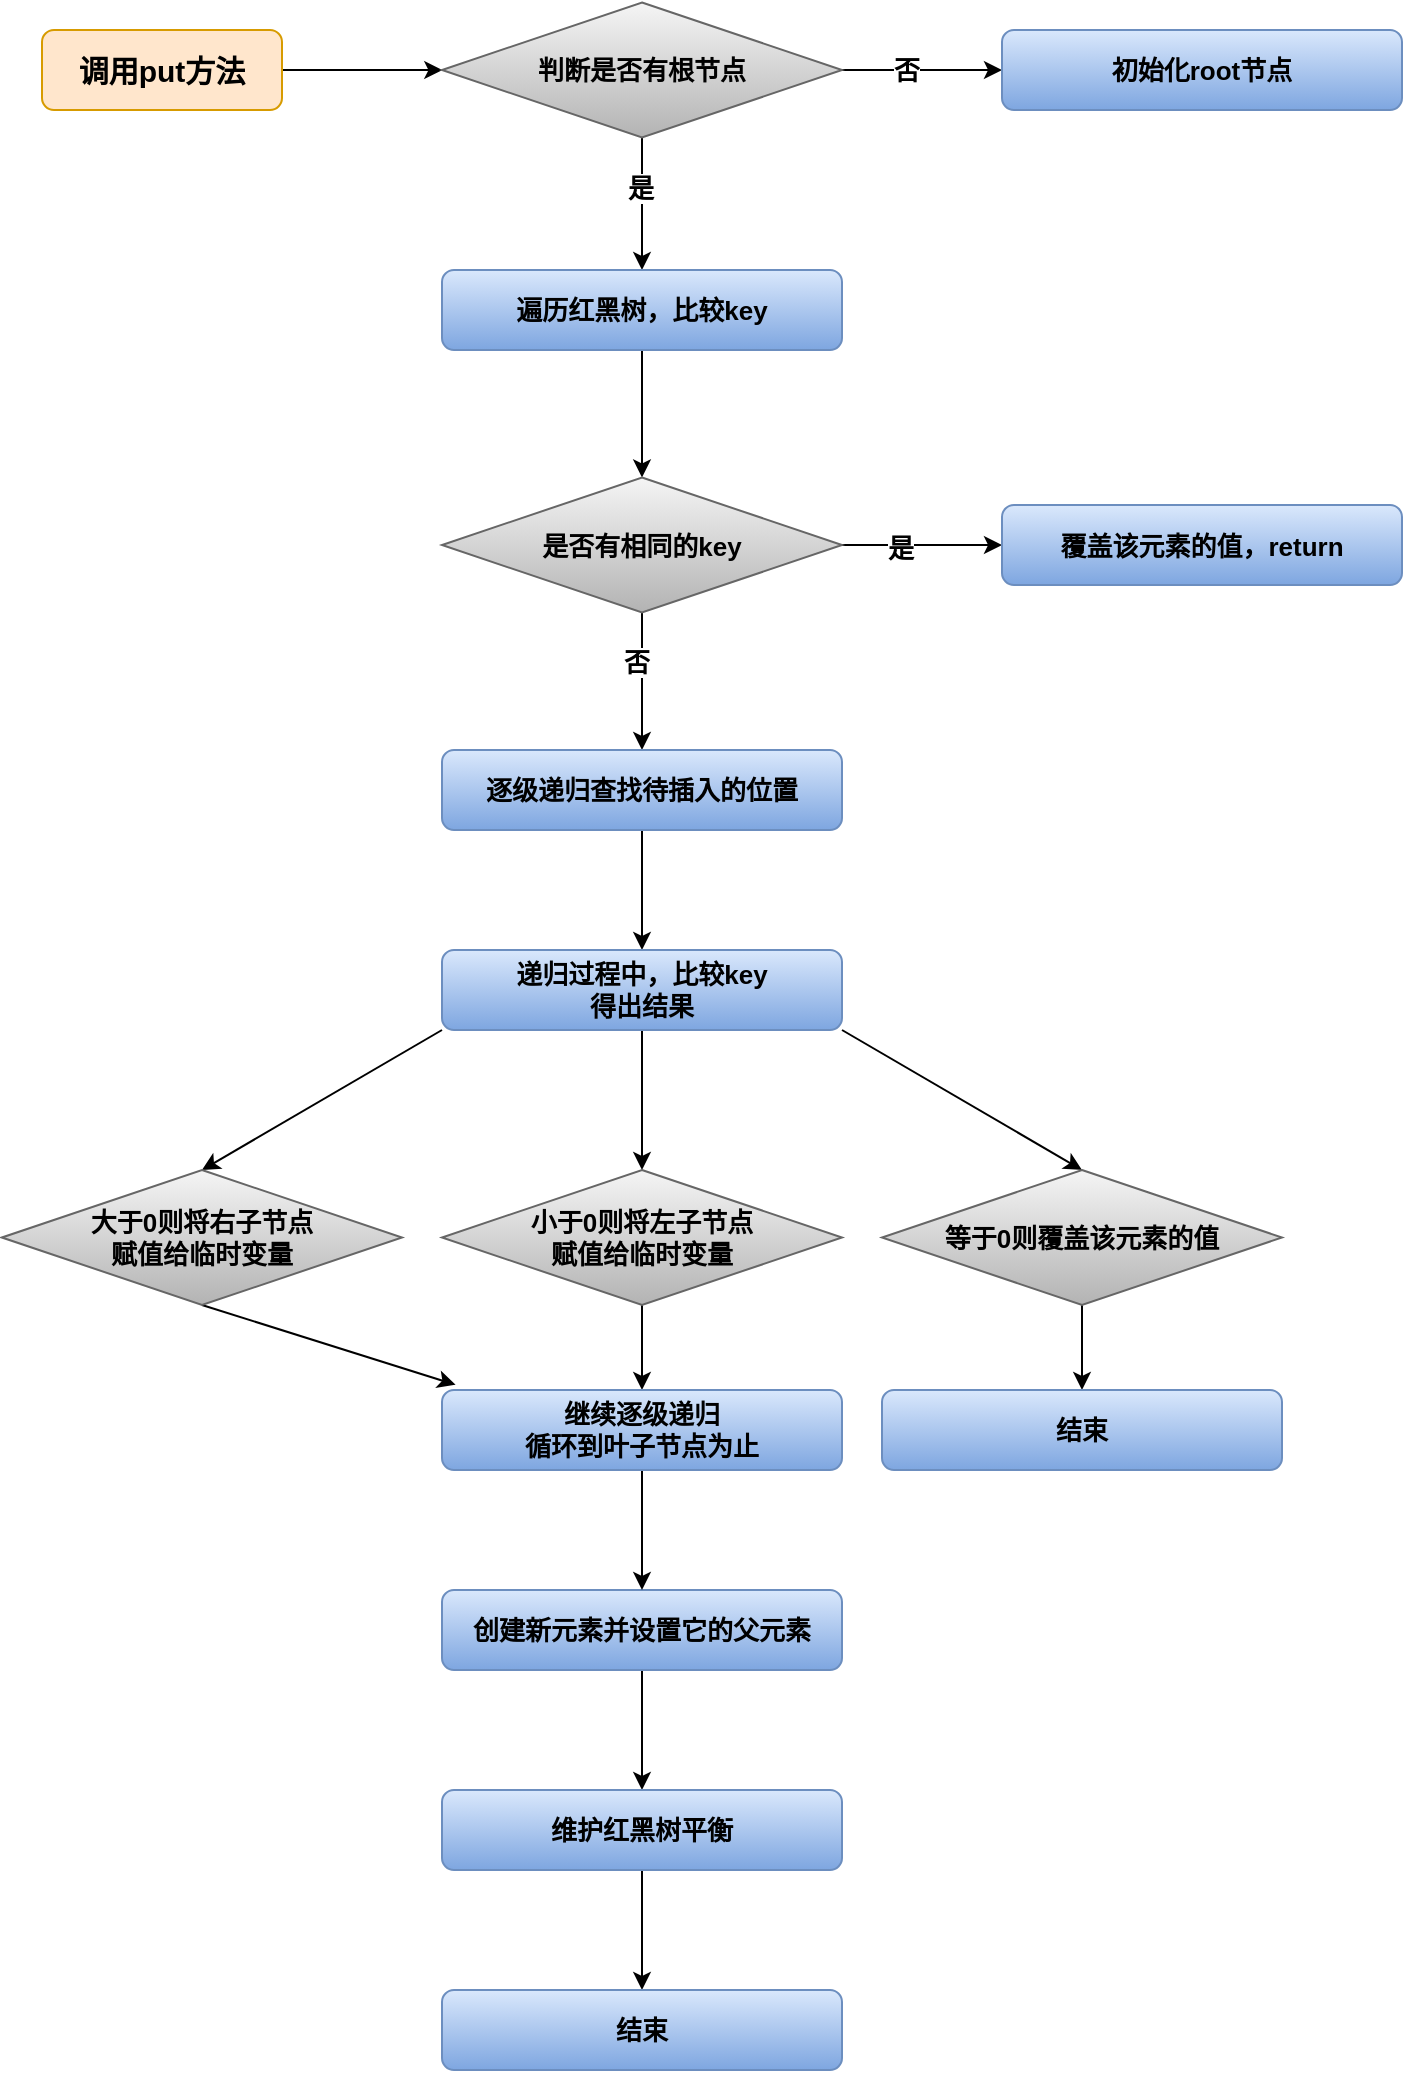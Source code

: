 <mxfile version="14.8.5" type="github">
  <diagram id="LP_c_-AWWE6lzqFJ8R8d" name="第 1 页">
    <mxGraphModel dx="1209" dy="663" grid="1" gridSize="10" guides="1" tooltips="1" connect="1" arrows="1" fold="1" page="0" pageScale="1" pageWidth="827" pageHeight="1169" background="#ffffff" math="0" shadow="0">
      <root>
        <mxCell id="0" />
        <mxCell id="1" parent="0" />
        <mxCell id="nY4fQOfvEfhR7rY-UjDF-3" style="edgeStyle=orthogonalEdgeStyle;rounded=0;orthogonalLoop=1;jettySize=auto;html=1;exitX=1;exitY=0.5;exitDx=0;exitDy=0;fontSize=13;" parent="1" source="nY4fQOfvEfhR7rY-UjDF-1" target="nY4fQOfvEfhR7rY-UjDF-2" edge="1">
          <mxGeometry relative="1" as="geometry" />
        </mxCell>
        <mxCell id="nY4fQOfvEfhR7rY-UjDF-1" value="调用put方法" style="rounded=1;whiteSpace=wrap;html=1;fontSize=15;fontStyle=1;fillColor=#ffe6cc;strokeColor=#d79b00;" parent="1" vertex="1">
          <mxGeometry x="40" y="200" width="120" height="40" as="geometry" />
        </mxCell>
        <mxCell id="nY4fQOfvEfhR7rY-UjDF-5" style="edgeStyle=orthogonalEdgeStyle;rounded=0;orthogonalLoop=1;jettySize=auto;html=1;exitX=1;exitY=0.5;exitDx=0;exitDy=0;fontSize=13;" parent="1" source="nY4fQOfvEfhR7rY-UjDF-2" target="nY4fQOfvEfhR7rY-UjDF-4" edge="1">
          <mxGeometry relative="1" as="geometry" />
        </mxCell>
        <mxCell id="nY4fQOfvEfhR7rY-UjDF-7" value="否" style="edgeLabel;html=1;align=center;verticalAlign=middle;resizable=0;points=[];fontSize=13;fontStyle=1" parent="nY4fQOfvEfhR7rY-UjDF-5" vertex="1" connectable="0">
          <mxGeometry x="-0.21" relative="1" as="geometry">
            <mxPoint as="offset" />
          </mxGeometry>
        </mxCell>
        <mxCell id="nY4fQOfvEfhR7rY-UjDF-9" style="edgeStyle=orthogonalEdgeStyle;rounded=0;orthogonalLoop=1;jettySize=auto;html=1;exitX=0.5;exitY=1;exitDx=0;exitDy=0;entryX=0.5;entryY=0;entryDx=0;entryDy=0;fontSize=13;" parent="1" source="nY4fQOfvEfhR7rY-UjDF-2" target="nY4fQOfvEfhR7rY-UjDF-8" edge="1">
          <mxGeometry relative="1" as="geometry" />
        </mxCell>
        <mxCell id="nY4fQOfvEfhR7rY-UjDF-10" value="是" style="edgeLabel;html=1;align=center;verticalAlign=middle;resizable=0;points=[];fontSize=13;fontStyle=1" parent="nY4fQOfvEfhR7rY-UjDF-9" vertex="1" connectable="0">
          <mxGeometry x="-0.251" y="-1" relative="1" as="geometry">
            <mxPoint as="offset" />
          </mxGeometry>
        </mxCell>
        <mxCell id="nY4fQOfvEfhR7rY-UjDF-2" value="判断是否有根节点" style="rhombus;whiteSpace=wrap;html=1;fontSize=13;gradientColor=#b3b3b3;fillColor=#f5f5f5;strokeColor=#666666;fontStyle=1" parent="1" vertex="1">
          <mxGeometry x="240" y="186.25" width="200" height="67.5" as="geometry" />
        </mxCell>
        <mxCell id="nY4fQOfvEfhR7rY-UjDF-4" value="初始化root节点" style="rounded=1;whiteSpace=wrap;html=1;fontSize=13;fontStyle=1;fillColor=#dae8fc;strokeColor=#6c8ebf;gradientColor=#7ea6e0;" parent="1" vertex="1">
          <mxGeometry x="520" y="200" width="200" height="40" as="geometry" />
        </mxCell>
        <mxCell id="nY4fQOfvEfhR7rY-UjDF-13" value="" style="edgeStyle=orthogonalEdgeStyle;rounded=0;orthogonalLoop=1;jettySize=auto;html=1;fontSize=13;" parent="1" source="nY4fQOfvEfhR7rY-UjDF-8" target="nY4fQOfvEfhR7rY-UjDF-12" edge="1">
          <mxGeometry relative="1" as="geometry" />
        </mxCell>
        <mxCell id="nY4fQOfvEfhR7rY-UjDF-8" value="遍历红黑树，比较key" style="rounded=1;whiteSpace=wrap;html=1;fontSize=13;fontStyle=1;fillColor=#dae8fc;strokeColor=#6c8ebf;gradientColor=#7ea6e0;" parent="1" vertex="1">
          <mxGeometry x="240" y="320" width="200" height="40" as="geometry" />
        </mxCell>
        <mxCell id="nY4fQOfvEfhR7rY-UjDF-16" value="" style="edgeStyle=orthogonalEdgeStyle;rounded=0;orthogonalLoop=1;jettySize=auto;html=1;fontSize=13;" parent="1" source="nY4fQOfvEfhR7rY-UjDF-12" target="nY4fQOfvEfhR7rY-UjDF-15" edge="1">
          <mxGeometry relative="1" as="geometry" />
        </mxCell>
        <mxCell id="nY4fQOfvEfhR7rY-UjDF-17" value="是" style="edgeLabel;html=1;align=center;verticalAlign=middle;resizable=0;points=[];fontSize=13;fontStyle=1" parent="nY4fQOfvEfhR7rY-UjDF-16" vertex="1" connectable="0">
          <mxGeometry x="-0.271" y="-1" relative="1" as="geometry">
            <mxPoint as="offset" />
          </mxGeometry>
        </mxCell>
        <mxCell id="nY4fQOfvEfhR7rY-UjDF-19" value="" style="edgeStyle=orthogonalEdgeStyle;rounded=0;orthogonalLoop=1;jettySize=auto;html=1;fontSize=13;" parent="1" source="nY4fQOfvEfhR7rY-UjDF-12" target="nY4fQOfvEfhR7rY-UjDF-18" edge="1">
          <mxGeometry relative="1" as="geometry" />
        </mxCell>
        <mxCell id="nY4fQOfvEfhR7rY-UjDF-20" value="否" style="edgeLabel;html=1;align=center;verticalAlign=middle;resizable=0;points=[];fontSize=13;fontStyle=1" parent="nY4fQOfvEfhR7rY-UjDF-19" vertex="1" connectable="0">
          <mxGeometry x="-0.289" y="-3" relative="1" as="geometry">
            <mxPoint as="offset" />
          </mxGeometry>
        </mxCell>
        <mxCell id="nY4fQOfvEfhR7rY-UjDF-12" value="是否有相同的key" style="rhombus;whiteSpace=wrap;html=1;fontSize=13;gradientColor=#b3b3b3;fillColor=#f5f5f5;strokeColor=#666666;fontStyle=1" parent="1" vertex="1">
          <mxGeometry x="240" y="423.75" width="200" height="67.5" as="geometry" />
        </mxCell>
        <mxCell id="nY4fQOfvEfhR7rY-UjDF-15" value="覆盖该元素的值，return" style="rounded=1;whiteSpace=wrap;html=1;fontSize=13;fontStyle=1;fillColor=#dae8fc;strokeColor=#6c8ebf;gradientColor=#7ea6e0;" parent="1" vertex="1">
          <mxGeometry x="520" y="437.5" width="200" height="40" as="geometry" />
        </mxCell>
        <mxCell id="xcxBaMoXnh4Sq5zSX4ix-17" value="" style="edgeStyle=none;rounded=0;orthogonalLoop=1;jettySize=auto;html=1;fontSize=13;" edge="1" parent="1" source="nY4fQOfvEfhR7rY-UjDF-18" target="nY4fQOfvEfhR7rY-UjDF-29">
          <mxGeometry relative="1" as="geometry" />
        </mxCell>
        <mxCell id="nY4fQOfvEfhR7rY-UjDF-18" value="逐级递归查找待插入的位置" style="rounded=1;whiteSpace=wrap;html=1;fontSize=13;fontStyle=1;fillColor=#dae8fc;strokeColor=#6c8ebf;gradientColor=#7ea6e0;" parent="1" vertex="1">
          <mxGeometry x="240" y="560" width="200" height="40" as="geometry" />
        </mxCell>
        <mxCell id="nY4fQOfvEfhR7rY-UjDF-26" value="" style="edgeStyle=orthogonalEdgeStyle;rounded=0;orthogonalLoop=1;jettySize=auto;html=1;fontSize=13;" parent="1" source="nY4fQOfvEfhR7rY-UjDF-23" target="nY4fQOfvEfhR7rY-UjDF-25" edge="1">
          <mxGeometry relative="1" as="geometry" />
        </mxCell>
        <mxCell id="nY4fQOfvEfhR7rY-UjDF-23" value="创建新元素并设置它的父元素" style="rounded=1;whiteSpace=wrap;html=1;fontSize=13;fontStyle=1;fillColor=#dae8fc;strokeColor=#6c8ebf;gradientColor=#7ea6e0;" parent="1" vertex="1">
          <mxGeometry x="240" y="980" width="200" height="40" as="geometry" />
        </mxCell>
        <mxCell id="nY4fQOfvEfhR7rY-UjDF-28" value="" style="edgeStyle=orthogonalEdgeStyle;rounded=0;orthogonalLoop=1;jettySize=auto;html=1;fontSize=13;" parent="1" source="nY4fQOfvEfhR7rY-UjDF-25" target="nY4fQOfvEfhR7rY-UjDF-27" edge="1">
          <mxGeometry relative="1" as="geometry" />
        </mxCell>
        <mxCell id="nY4fQOfvEfhR7rY-UjDF-25" value="维护红黑树平衡" style="rounded=1;whiteSpace=wrap;html=1;fontSize=13;fontStyle=1;fillColor=#dae8fc;strokeColor=#6c8ebf;gradientColor=#7ea6e0;" parent="1" vertex="1">
          <mxGeometry x="240" y="1080" width="200" height="40" as="geometry" />
        </mxCell>
        <mxCell id="nY4fQOfvEfhR7rY-UjDF-27" value="结束" style="rounded=1;whiteSpace=wrap;html=1;fontSize=13;fontStyle=1;fillColor=#dae8fc;strokeColor=#6c8ebf;gradientColor=#7ea6e0;" parent="1" vertex="1">
          <mxGeometry x="240" y="1180" width="200" height="40" as="geometry" />
        </mxCell>
        <mxCell id="xcxBaMoXnh4Sq5zSX4ix-21" value="" style="edgeStyle=none;rounded=0;orthogonalLoop=1;jettySize=auto;html=1;fontSize=13;" edge="1" parent="1" source="nY4fQOfvEfhR7rY-UjDF-29" target="xcxBaMoXnh4Sq5zSX4ix-8">
          <mxGeometry relative="1" as="geometry" />
        </mxCell>
        <mxCell id="xcxBaMoXnh4Sq5zSX4ix-22" style="edgeStyle=none;rounded=0;orthogonalLoop=1;jettySize=auto;html=1;exitX=0;exitY=1;exitDx=0;exitDy=0;entryX=0.5;entryY=0;entryDx=0;entryDy=0;fontSize=13;" edge="1" parent="1" source="nY4fQOfvEfhR7rY-UjDF-29" target="xcxBaMoXnh4Sq5zSX4ix-7">
          <mxGeometry relative="1" as="geometry" />
        </mxCell>
        <mxCell id="xcxBaMoXnh4Sq5zSX4ix-23" style="edgeStyle=none;rounded=0;orthogonalLoop=1;jettySize=auto;html=1;exitX=1;exitY=1;exitDx=0;exitDy=0;entryX=0.5;entryY=0;entryDx=0;entryDy=0;fontSize=13;" edge="1" parent="1" source="nY4fQOfvEfhR7rY-UjDF-29" target="xcxBaMoXnh4Sq5zSX4ix-9">
          <mxGeometry relative="1" as="geometry" />
        </mxCell>
        <mxCell id="nY4fQOfvEfhR7rY-UjDF-29" value="递归过程中，比较key&lt;br&gt;得出结果" style="rounded=1;whiteSpace=wrap;html=1;fontSize=13;fontStyle=1;fillColor=#dae8fc;strokeColor=#6c8ebf;gradientColor=#7ea6e0;" parent="1" vertex="1">
          <mxGeometry x="240" y="660" width="200" height="40" as="geometry" />
        </mxCell>
        <mxCell id="xcxBaMoXnh4Sq5zSX4ix-28" style="edgeStyle=none;rounded=0;orthogonalLoop=1;jettySize=auto;html=1;exitX=0.5;exitY=1;exitDx=0;exitDy=0;fontSize=13;entryX=0.034;entryY=-0.065;entryDx=0;entryDy=0;entryPerimeter=0;" edge="1" parent="1">
          <mxGeometry relative="1" as="geometry">
            <mxPoint x="120" y="837.5" as="sourcePoint" />
            <mxPoint x="246.8" y="877.4" as="targetPoint" />
          </mxGeometry>
        </mxCell>
        <mxCell id="xcxBaMoXnh4Sq5zSX4ix-7" value="大于0则将右子节点&lt;br&gt;赋值给临时变量" style="rhombus;whiteSpace=wrap;html=1;fontSize=13;gradientColor=#b3b3b3;fillColor=#f5f5f5;strokeColor=#666666;fontStyle=1" vertex="1" parent="1">
          <mxGeometry x="20" y="770" width="200" height="67.5" as="geometry" />
        </mxCell>
        <mxCell id="xcxBaMoXnh4Sq5zSX4ix-24" value="" style="edgeStyle=none;rounded=0;orthogonalLoop=1;jettySize=auto;html=1;fontSize=13;" edge="1" parent="1" source="xcxBaMoXnh4Sq5zSX4ix-8" target="xcxBaMoXnh4Sq5zSX4ix-12">
          <mxGeometry relative="1" as="geometry" />
        </mxCell>
        <mxCell id="xcxBaMoXnh4Sq5zSX4ix-8" value="小于0则将左子节点&lt;br&gt;赋值给临时变量" style="rhombus;whiteSpace=wrap;html=1;fontSize=13;gradientColor=#b3b3b3;fillColor=#f5f5f5;strokeColor=#666666;fontStyle=1" vertex="1" parent="1">
          <mxGeometry x="240" y="770" width="200" height="67.5" as="geometry" />
        </mxCell>
        <mxCell id="xcxBaMoXnh4Sq5zSX4ix-25" value="" style="edgeStyle=none;rounded=0;orthogonalLoop=1;jettySize=auto;html=1;fontSize=13;" edge="1" parent="1" source="xcxBaMoXnh4Sq5zSX4ix-9" target="xcxBaMoXnh4Sq5zSX4ix-15">
          <mxGeometry relative="1" as="geometry" />
        </mxCell>
        <mxCell id="xcxBaMoXnh4Sq5zSX4ix-9" value="等于0则覆盖该元素的值" style="rhombus;whiteSpace=wrap;html=1;fontSize=13;gradientColor=#b3b3b3;fillColor=#f5f5f5;strokeColor=#666666;fontStyle=1" vertex="1" parent="1">
          <mxGeometry x="460" y="770" width="200" height="67.5" as="geometry" />
        </mxCell>
        <mxCell id="xcxBaMoXnh4Sq5zSX4ix-26" value="" style="edgeStyle=none;rounded=0;orthogonalLoop=1;jettySize=auto;html=1;fontSize=13;" edge="1" parent="1" source="xcxBaMoXnh4Sq5zSX4ix-12" target="nY4fQOfvEfhR7rY-UjDF-23">
          <mxGeometry relative="1" as="geometry" />
        </mxCell>
        <mxCell id="xcxBaMoXnh4Sq5zSX4ix-12" value="继续逐级递归&lt;br&gt;循环到叶子节点为止" style="rounded=1;whiteSpace=wrap;html=1;fontSize=13;fontStyle=1;fillColor=#dae8fc;strokeColor=#6c8ebf;gradientColor=#7ea6e0;" vertex="1" parent="1">
          <mxGeometry x="240" y="880" width="200" height="40" as="geometry" />
        </mxCell>
        <mxCell id="xcxBaMoXnh4Sq5zSX4ix-15" value="结束" style="rounded=1;whiteSpace=wrap;html=1;fontSize=13;fontStyle=1;fillColor=#dae8fc;strokeColor=#6c8ebf;gradientColor=#7ea6e0;" vertex="1" parent="1">
          <mxGeometry x="460" y="880" width="200" height="40" as="geometry" />
        </mxCell>
      </root>
    </mxGraphModel>
  </diagram>
</mxfile>

